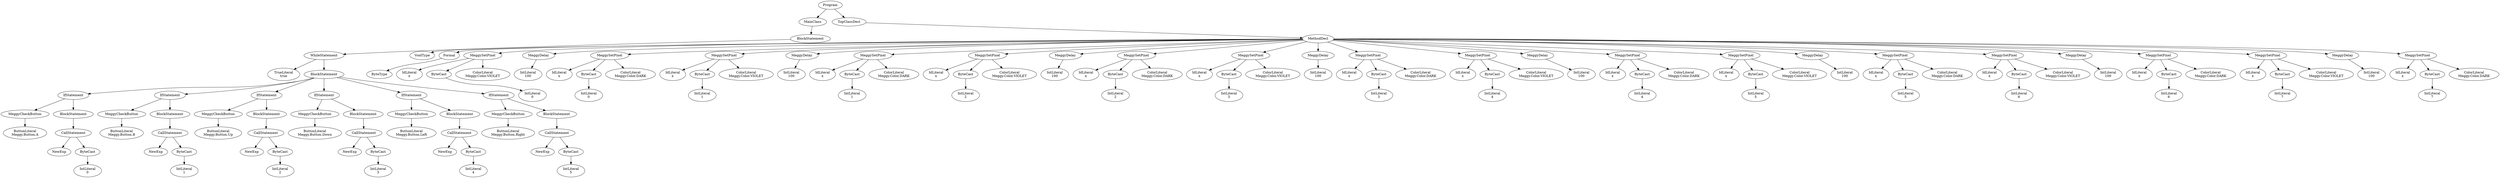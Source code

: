 digraph ASTGraph {
0 [ label="Program" ];
1 [ label="MainClass" ];
0 -> 1
2 [ label="BlockStatement" ];
1 -> 2
3 [ label="WhileStatement" ];
2 -> 3
4 [ label="TrueLiteral\ntrue" ];
3 -> 4
5 [ label="BlockStatement" ];
3 -> 5
6 [ label="IfStatement" ];
5 -> 6
7 [ label="MeggyCheckButton" ];
6 -> 7
8 [ label="ButtonLiteral\nMeggy.Button.A" ];
7 -> 8
9 [ label="BlockStatement" ];
6 -> 9
10 [ label="CallStatement" ];
9 -> 10
11 [ label="NewExp" ];
10 -> 11
12 [ label="ByteCast" ];
10 -> 12
13 [ label="IntLiteral\n0" ];
12 -> 13
14 [ label="IfStatement" ];
5 -> 14
15 [ label="MeggyCheckButton" ];
14 -> 15
16 [ label="ButtonLiteral\nMeggy.Button.B" ];
15 -> 16
17 [ label="BlockStatement" ];
14 -> 17
18 [ label="CallStatement" ];
17 -> 18
19 [ label="NewExp" ];
18 -> 19
20 [ label="ByteCast" ];
18 -> 20
21 [ label="IntLiteral\n1" ];
20 -> 21
22 [ label="IfStatement" ];
5 -> 22
23 [ label="MeggyCheckButton" ];
22 -> 23
24 [ label="ButtonLiteral\nMeggy.Button.Up" ];
23 -> 24
25 [ label="BlockStatement" ];
22 -> 25
26 [ label="CallStatement" ];
25 -> 26
27 [ label="NewExp" ];
26 -> 27
28 [ label="ByteCast" ];
26 -> 28
29 [ label="IntLiteral\n2" ];
28 -> 29
30 [ label="IfStatement" ];
5 -> 30
31 [ label="MeggyCheckButton" ];
30 -> 31
32 [ label="ButtonLiteral\nMeggy.Button.Down" ];
31 -> 32
33 [ label="BlockStatement" ];
30 -> 33
34 [ label="CallStatement" ];
33 -> 34
35 [ label="NewExp" ];
34 -> 35
36 [ label="ByteCast" ];
34 -> 36
37 [ label="IntLiteral\n3" ];
36 -> 37
38 [ label="IfStatement" ];
5 -> 38
39 [ label="MeggyCheckButton" ];
38 -> 39
40 [ label="ButtonLiteral\nMeggy.Button.Left" ];
39 -> 40
41 [ label="BlockStatement" ];
38 -> 41
42 [ label="CallStatement" ];
41 -> 42
43 [ label="NewExp" ];
42 -> 43
44 [ label="ByteCast" ];
42 -> 44
45 [ label="IntLiteral\n4" ];
44 -> 45
46 [ label="IfStatement" ];
5 -> 46
47 [ label="MeggyCheckButton" ];
46 -> 47
48 [ label="ButtonLiteral\nMeggy.Button.Right" ];
47 -> 48
49 [ label="BlockStatement" ];
46 -> 49
50 [ label="CallStatement" ];
49 -> 50
51 [ label="NewExp" ];
50 -> 51
52 [ label="ByteCast" ];
50 -> 52
53 [ label="IntLiteral\n5" ];
52 -> 53
54 [ label="TopClassDecl" ];
0 -> 54
55 [ label="MethodDecl" ];
54 -> 55
56 [ label="VoidType" ];
55 -> 56
57 [ label="Formal" ];
55 -> 57
58 [ label="ByteType" ];
57 -> 58
59 [ label="MeggySetPixel" ];
55 -> 59
60 [ label="IdLiteral\nx" ];
59 -> 60
61 [ label="ByteCast" ];
59 -> 61
62 [ label="IntLiteral\n0" ];
61 -> 62
63 [ label="ColorLiteral\nMeggy.Color.VIOLET" ];
59 -> 63
64 [ label="MeggyDelay" ];
55 -> 64
65 [ label="IntLiteral\n100" ];
64 -> 65
66 [ label="MeggySetPixel" ];
55 -> 66
67 [ label="IdLiteral\nx" ];
66 -> 67
68 [ label="ByteCast" ];
66 -> 68
69 [ label="IntLiteral\n0" ];
68 -> 69
70 [ label="ColorLiteral\nMeggy.Color.DARK" ];
66 -> 70
71 [ label="MeggySetPixel" ];
55 -> 71
72 [ label="IdLiteral\nx" ];
71 -> 72
73 [ label="ByteCast" ];
71 -> 73
74 [ label="IntLiteral\n1" ];
73 -> 74
75 [ label="ColorLiteral\nMeggy.Color.VIOLET" ];
71 -> 75
76 [ label="MeggyDelay" ];
55 -> 76
77 [ label="IntLiteral\n100" ];
76 -> 77
78 [ label="MeggySetPixel" ];
55 -> 78
79 [ label="IdLiteral\nx" ];
78 -> 79
80 [ label="ByteCast" ];
78 -> 80
81 [ label="IntLiteral\n1" ];
80 -> 81
82 [ label="ColorLiteral\nMeggy.Color.DARK" ];
78 -> 82
83 [ label="MeggySetPixel" ];
55 -> 83
84 [ label="IdLiteral\nx" ];
83 -> 84
85 [ label="ByteCast" ];
83 -> 85
86 [ label="IntLiteral\n2" ];
85 -> 86
87 [ label="ColorLiteral\nMeggy.Color.VIOLET" ];
83 -> 87
88 [ label="MeggyDelay" ];
55 -> 88
89 [ label="IntLiteral\n100" ];
88 -> 89
90 [ label="MeggySetPixel" ];
55 -> 90
91 [ label="IdLiteral\nx" ];
90 -> 91
92 [ label="ByteCast" ];
90 -> 92
93 [ label="IntLiteral\n2" ];
92 -> 93
94 [ label="ColorLiteral\nMeggy.Color.DARK" ];
90 -> 94
95 [ label="MeggySetPixel" ];
55 -> 95
96 [ label="IdLiteral\nx" ];
95 -> 96
97 [ label="ByteCast" ];
95 -> 97
98 [ label="IntLiteral\n3" ];
97 -> 98
99 [ label="ColorLiteral\nMeggy.Color.VIOLET" ];
95 -> 99
100 [ label="MeggyDelay" ];
55 -> 100
101 [ label="IntLiteral\n100" ];
100 -> 101
102 [ label="MeggySetPixel" ];
55 -> 102
103 [ label="IdLiteral\nx" ];
102 -> 103
104 [ label="ByteCast" ];
102 -> 104
105 [ label="IntLiteral\n3" ];
104 -> 105
106 [ label="ColorLiteral\nMeggy.Color.DARK" ];
102 -> 106
107 [ label="MeggySetPixel" ];
55 -> 107
108 [ label="IdLiteral\nx" ];
107 -> 108
109 [ label="ByteCast" ];
107 -> 109
110 [ label="IntLiteral\n4" ];
109 -> 110
111 [ label="ColorLiteral\nMeggy.Color.VIOLET" ];
107 -> 111
112 [ label="MeggyDelay" ];
55 -> 112
113 [ label="IntLiteral\n100" ];
112 -> 113
114 [ label="MeggySetPixel" ];
55 -> 114
115 [ label="IdLiteral\nx" ];
114 -> 115
116 [ label="ByteCast" ];
114 -> 116
117 [ label="IntLiteral\n4" ];
116 -> 117
118 [ label="ColorLiteral\nMeggy.Color.DARK" ];
114 -> 118
119 [ label="MeggySetPixel" ];
55 -> 119
120 [ label="IdLiteral\nx" ];
119 -> 120
121 [ label="ByteCast" ];
119 -> 121
122 [ label="IntLiteral\n5" ];
121 -> 122
123 [ label="ColorLiteral\nMeggy.Color.VIOLET" ];
119 -> 123
124 [ label="MeggyDelay" ];
55 -> 124
125 [ label="IntLiteral\n100" ];
124 -> 125
126 [ label="MeggySetPixel" ];
55 -> 126
127 [ label="IdLiteral\nx" ];
126 -> 127
128 [ label="ByteCast" ];
126 -> 128
129 [ label="IntLiteral\n5" ];
128 -> 129
130 [ label="ColorLiteral\nMeggy.Color.DARK" ];
126 -> 130
131 [ label="MeggySetPixel" ];
55 -> 131
132 [ label="IdLiteral\nx" ];
131 -> 132
133 [ label="ByteCast" ];
131 -> 133
134 [ label="IntLiteral\n6" ];
133 -> 134
135 [ label="ColorLiteral\nMeggy.Color.VIOLET" ];
131 -> 135
136 [ label="MeggyDelay" ];
55 -> 136
137 [ label="IntLiteral\n100" ];
136 -> 137
138 [ label="MeggySetPixel" ];
55 -> 138
139 [ label="IdLiteral\nx" ];
138 -> 139
140 [ label="ByteCast" ];
138 -> 140
141 [ label="IntLiteral\n6" ];
140 -> 141
142 [ label="ColorLiteral\nMeggy.Color.DARK" ];
138 -> 142
143 [ label="MeggySetPixel" ];
55 -> 143
144 [ label="IdLiteral\nx" ];
143 -> 144
145 [ label="ByteCast" ];
143 -> 145
146 [ label="IntLiteral\n7" ];
145 -> 146
147 [ label="ColorLiteral\nMeggy.Color.VIOLET" ];
143 -> 147
148 [ label="MeggyDelay" ];
55 -> 148
149 [ label="IntLiteral\n100" ];
148 -> 149
150 [ label="MeggySetPixel" ];
55 -> 150
151 [ label="IdLiteral\nx" ];
150 -> 151
152 [ label="ByteCast" ];
150 -> 152
153 [ label="IntLiteral\n7" ];
152 -> 153
154 [ label="ColorLiteral\nMeggy.Color.DARK" ];
150 -> 154
}
